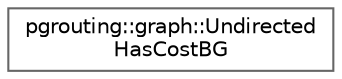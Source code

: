 digraph "Graphical Class Hierarchy"
{
 // LATEX_PDF_SIZE
  bgcolor="transparent";
  edge [fontname=Helvetica,fontsize=10,labelfontname=Helvetica,labelfontsize=10];
  node [fontname=Helvetica,fontsize=10,shape=box,height=0.2,width=0.4];
  rankdir="LR";
  Node0 [id="Node000000",label="pgrouting::graph::Undirected\lHasCostBG",height=0.2,width=0.4,color="grey40", fillcolor="white", style="filled",URL="$classpgrouting_1_1graph_1_1UndirectedHasCostBG.html",tooltip=" "];
}
